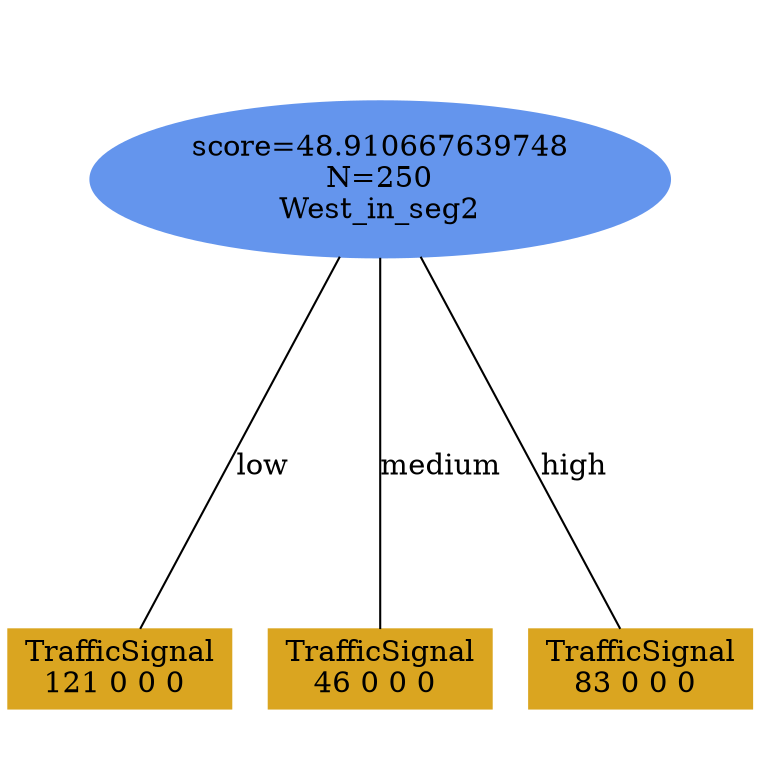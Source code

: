 digraph "DD" {
size = "7.5,10"
ratio=1.0;
center = true;
edge [dir = none];
{ rank = same; node [shape=ellipse, style=filled, color=cornflowerblue];"334" [label="score=48.910667639748\nN=250\nWest_in_seg2"];}
{ rank = same; node [shape=box, style=filled, color=goldenrod];"335" [label="TrafficSignal\n121 0 0 0 "];}
{ rank = same; node [shape=box, style=filled, color=goldenrod];"336" [label="TrafficSignal\n46 0 0 0 "];}
{ rank = same; node [shape=box, style=filled, color=goldenrod];"337" [label="TrafficSignal\n83 0 0 0 "];}
"334" -> "335" [label = "low"];
"334" -> "336" [label = "medium"];
"334" -> "337" [label = "high"];

}